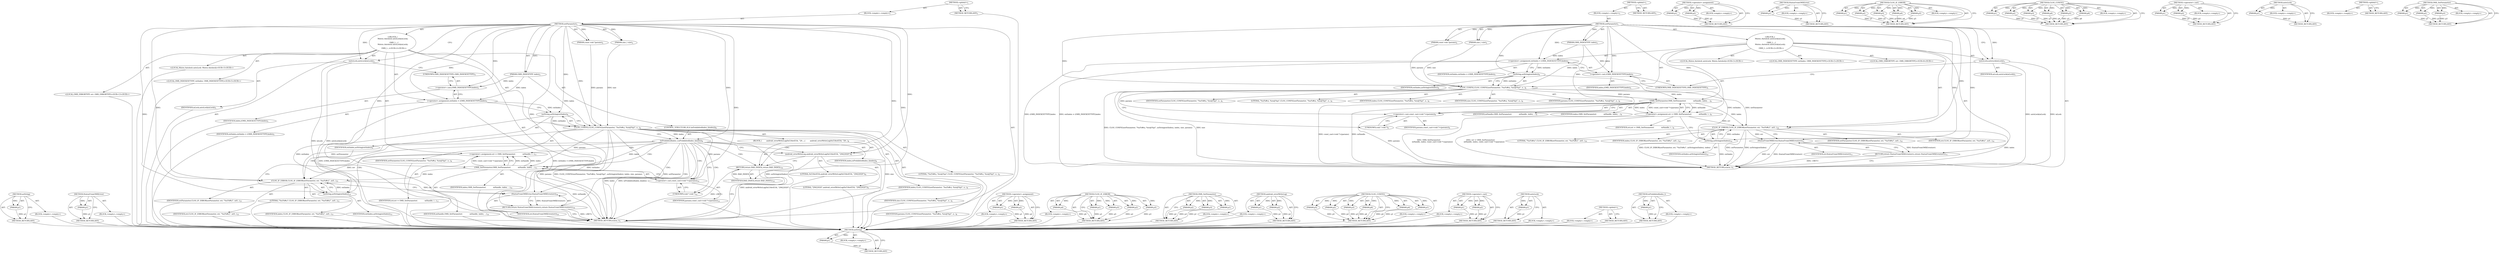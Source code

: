 digraph "isProhibitedIndex_l" {
vulnerable_105 [label=<(METHOD,asString)>];
vulnerable_106 [label=<(PARAM,p1)>];
vulnerable_107 [label=<(BLOCK,&lt;empty&gt;,&lt;empty&gt;)>];
vulnerable_108 [label=<(METHOD_RETURN,ANY)>];
vulnerable_6 [label=<(METHOD,&lt;global&gt;)<SUB>1</SUB>>];
vulnerable_7 [label=<(BLOCK,&lt;empty&gt;,&lt;empty&gt;)<SUB>1</SUB>>];
vulnerable_8 [label=<(METHOD,setParameter)<SUB>1</SUB>>];
vulnerable_9 [label=<(PARAM,OMX_INDEXTYPE index)<SUB>2</SUB>>];
vulnerable_10 [label=<(PARAM,const void *params)<SUB>2</SUB>>];
vulnerable_11 [label=<(PARAM,size_t size)<SUB>2</SUB>>];
vulnerable_12 [label="<(BLOCK,{
 Mutex::Autolock autoLock(mLock);

     OMX_I...,{
 Mutex::Autolock autoLock(mLock);

     OMX_I...)<SUB>2</SUB>>"];
vulnerable_13 [label="<(LOCAL,Mutex.Autolock autoLock: Mutex.Autolock)<SUB>3</SUB>>"];
vulnerable_14 [label=<(autoLock,autoLock(mLock))<SUB>3</SUB>>];
vulnerable_15 [label=<(IDENTIFIER,mLock,autoLock(mLock))<SUB>3</SUB>>];
vulnerable_16 [label="<(LOCAL,OMX_INDEXEXTTYPE extIndex: OMX_INDEXEXTTYPE)<SUB>5</SUB>>"];
vulnerable_17 [label=<(&lt;operator&gt;.assignment,extIndex = (OMX_INDEXEXTTYPE)index)<SUB>5</SUB>>];
vulnerable_18 [label=<(IDENTIFIER,extIndex,extIndex = (OMX_INDEXEXTTYPE)index)<SUB>5</SUB>>];
vulnerable_19 [label=<(&lt;operator&gt;.cast,(OMX_INDEXEXTTYPE)index)<SUB>5</SUB>>];
vulnerable_20 [label=<(UNKNOWN,OMX_INDEXEXTTYPE,OMX_INDEXEXTTYPE)<SUB>5</SUB>>];
vulnerable_21 [label=<(IDENTIFIER,index,(OMX_INDEXEXTTYPE)index)<SUB>5</SUB>>];
vulnerable_22 [label=<(CLOG_CONFIG,CLOG_CONFIG(setParameter, &quot;%s(%#x), %zu@%p)&quot;, a...)<SUB>6</SUB>>];
vulnerable_23 [label=<(IDENTIFIER,setParameter,CLOG_CONFIG(setParameter, &quot;%s(%#x), %zu@%p)&quot;, a...)<SUB>6</SUB>>];
vulnerable_24 [label=<(LITERAL,&quot;%s(%#x), %zu@%p)&quot;,CLOG_CONFIG(setParameter, &quot;%s(%#x), %zu@%p)&quot;, a...)<SUB>6</SUB>>];
vulnerable_25 [label=<(asString,asString(extIndex))<SUB>6</SUB>>];
vulnerable_26 [label=<(IDENTIFIER,extIndex,asString(extIndex))<SUB>6</SUB>>];
vulnerable_27 [label=<(IDENTIFIER,index,CLOG_CONFIG(setParameter, &quot;%s(%#x), %zu@%p)&quot;, a...)<SUB>6</SUB>>];
vulnerable_28 [label=<(IDENTIFIER,size,CLOG_CONFIG(setParameter, &quot;%s(%#x), %zu@%p)&quot;, a...)<SUB>6</SUB>>];
vulnerable_29 [label=<(IDENTIFIER,params,CLOG_CONFIG(setParameter, &quot;%s(%#x), %zu@%p)&quot;, a...)<SUB>6</SUB>>];
vulnerable_30 [label="<(LOCAL,OMX_ERRORTYPE err: OMX_ERRORTYPE)<SUB>8</SUB>>"];
vulnerable_31 [label=<(&lt;operator&gt;.assignment,err = OMX_SetParameter(
             mHandle, i...)<SUB>8</SUB>>];
vulnerable_32 [label=<(IDENTIFIER,err,err = OMX_SetParameter(
             mHandle, i...)<SUB>8</SUB>>];
vulnerable_33 [label=<(OMX_SetParameter,OMX_SetParameter(
             mHandle, index, ...)<SUB>8</SUB>>];
vulnerable_34 [label=<(IDENTIFIER,mHandle,OMX_SetParameter(
             mHandle, index, ...)<SUB>9</SUB>>];
vulnerable_35 [label=<(IDENTIFIER,index,OMX_SetParameter(
             mHandle, index, ...)<SUB>9</SUB>>];
vulnerable_36 [label=<(&lt;operator&gt;.cast,const_cast&lt;void *&gt;(params))<SUB>9</SUB>>];
vulnerable_37 [label=<(UNKNOWN,void *,void *)<SUB>9</SUB>>];
vulnerable_38 [label=<(IDENTIFIER,params,const_cast&lt;void *&gt;(params))<SUB>9</SUB>>];
vulnerable_39 [label=<(CLOG_IF_ERROR,CLOG_IF_ERROR(setParameter, err, &quot;%s(%#x)&quot;, asS...)<SUB>10</SUB>>];
vulnerable_40 [label=<(IDENTIFIER,setParameter,CLOG_IF_ERROR(setParameter, err, &quot;%s(%#x)&quot;, asS...)<SUB>10</SUB>>];
vulnerable_41 [label=<(IDENTIFIER,err,CLOG_IF_ERROR(setParameter, err, &quot;%s(%#x)&quot;, asS...)<SUB>10</SUB>>];
vulnerable_42 [label=<(LITERAL,&quot;%s(%#x)&quot;,CLOG_IF_ERROR(setParameter, err, &quot;%s(%#x)&quot;, asS...)<SUB>10</SUB>>];
vulnerable_43 [label=<(asString,asString(extIndex))<SUB>10</SUB>>];
vulnerable_44 [label=<(IDENTIFIER,extIndex,asString(extIndex))<SUB>10</SUB>>];
vulnerable_45 [label=<(IDENTIFIER,index,CLOG_IF_ERROR(setParameter, err, &quot;%s(%#x)&quot;, asS...)<SUB>10</SUB>>];
vulnerable_46 [label=<(RETURN,return StatusFromOMXError(err);,return StatusFromOMXError(err);)<SUB>11</SUB>>];
vulnerable_47 [label=<(StatusFromOMXError,StatusFromOMXError(err))<SUB>11</SUB>>];
vulnerable_48 [label=<(IDENTIFIER,err,StatusFromOMXError(err))<SUB>11</SUB>>];
vulnerable_49 [label=<(METHOD_RETURN,status_t)<SUB>1</SUB>>];
vulnerable_51 [label=<(METHOD_RETURN,ANY)<SUB>1</SUB>>];
vulnerable_86 [label=<(METHOD,&lt;operator&gt;.assignment)>];
vulnerable_87 [label=<(PARAM,p1)>];
vulnerable_88 [label=<(PARAM,p2)>];
vulnerable_89 [label=<(BLOCK,&lt;empty&gt;,&lt;empty&gt;)>];
vulnerable_90 [label=<(METHOD_RETURN,ANY)>];
vulnerable_123 [label=<(METHOD,StatusFromOMXError)>];
vulnerable_124 [label=<(PARAM,p1)>];
vulnerable_125 [label=<(BLOCK,&lt;empty&gt;,&lt;empty&gt;)>];
vulnerable_126 [label=<(METHOD_RETURN,ANY)>];
vulnerable_115 [label=<(METHOD,CLOG_IF_ERROR)>];
vulnerable_116 [label=<(PARAM,p1)>];
vulnerable_117 [label=<(PARAM,p2)>];
vulnerable_118 [label=<(PARAM,p3)>];
vulnerable_119 [label=<(PARAM,p4)>];
vulnerable_120 [label=<(PARAM,p5)>];
vulnerable_121 [label=<(BLOCK,&lt;empty&gt;,&lt;empty&gt;)>];
vulnerable_122 [label=<(METHOD_RETURN,ANY)>];
vulnerable_96 [label=<(METHOD,CLOG_CONFIG)>];
vulnerable_97 [label=<(PARAM,p1)>];
vulnerable_98 [label=<(PARAM,p2)>];
vulnerable_99 [label=<(PARAM,p3)>];
vulnerable_100 [label=<(PARAM,p4)>];
vulnerable_101 [label=<(PARAM,p5)>];
vulnerable_102 [label=<(PARAM,p6)>];
vulnerable_103 [label=<(BLOCK,&lt;empty&gt;,&lt;empty&gt;)>];
vulnerable_104 [label=<(METHOD_RETURN,ANY)>];
vulnerable_91 [label=<(METHOD,&lt;operator&gt;.cast)>];
vulnerable_92 [label=<(PARAM,p1)>];
vulnerable_93 [label=<(PARAM,p2)>];
vulnerable_94 [label=<(BLOCK,&lt;empty&gt;,&lt;empty&gt;)>];
vulnerable_95 [label=<(METHOD_RETURN,ANY)>];
vulnerable_82 [label=<(METHOD,autoLock)>];
vulnerable_83 [label=<(PARAM,p1)>];
vulnerable_84 [label=<(BLOCK,&lt;empty&gt;,&lt;empty&gt;)>];
vulnerable_85 [label=<(METHOD_RETURN,ANY)>];
vulnerable_76 [label=<(METHOD,&lt;global&gt;)<SUB>1</SUB>>];
vulnerable_77 [label=<(BLOCK,&lt;empty&gt;,&lt;empty&gt;)>];
vulnerable_78 [label=<(METHOD_RETURN,ANY)>];
vulnerable_109 [label=<(METHOD,OMX_SetParameter)>];
vulnerable_110 [label=<(PARAM,p1)>];
vulnerable_111 [label=<(PARAM,p2)>];
vulnerable_112 [label=<(PARAM,p3)>];
vulnerable_113 [label=<(BLOCK,&lt;empty&gt;,&lt;empty&gt;)>];
vulnerable_114 [label=<(METHOD_RETURN,ANY)>];
fixed_118 [label=<(METHOD,asString)>];
fixed_119 [label=<(PARAM,p1)>];
fixed_120 [label=<(BLOCK,&lt;empty&gt;,&lt;empty&gt;)>];
fixed_121 [label=<(METHOD_RETURN,ANY)>];
fixed_145 [label=<(METHOD,StatusFromOMXError)>];
fixed_146 [label=<(PARAM,p1)>];
fixed_147 [label=<(BLOCK,&lt;empty&gt;,&lt;empty&gt;)>];
fixed_148 [label=<(METHOD_RETURN,ANY)>];
fixed_6 [label=<(METHOD,&lt;global&gt;)<SUB>1</SUB>>];
fixed_7 [label=<(BLOCK,&lt;empty&gt;,&lt;empty&gt;)<SUB>1</SUB>>];
fixed_8 [label=<(METHOD,setParameter)<SUB>1</SUB>>];
fixed_9 [label=<(PARAM,OMX_INDEXTYPE index)<SUB>2</SUB>>];
fixed_10 [label=<(PARAM,const void *params)<SUB>2</SUB>>];
fixed_11 [label=<(PARAM,size_t size)<SUB>2</SUB>>];
fixed_12 [label="<(BLOCK,{
 Mutex::Autolock autoLock(mLock);

     OMX_I...,{
 Mutex::Autolock autoLock(mLock);

     OMX_I...)<SUB>2</SUB>>"];
fixed_13 [label="<(LOCAL,Mutex.Autolock autoLock: Mutex.Autolock)<SUB>3</SUB>>"];
fixed_14 [label=<(autoLock,autoLock(mLock))<SUB>3</SUB>>];
fixed_15 [label=<(IDENTIFIER,mLock,autoLock(mLock))<SUB>3</SUB>>];
fixed_16 [label="<(LOCAL,OMX_INDEXEXTTYPE extIndex: OMX_INDEXEXTTYPE)<SUB>5</SUB>>"];
fixed_17 [label=<(&lt;operator&gt;.assignment,extIndex = (OMX_INDEXEXTTYPE)index)<SUB>5</SUB>>];
fixed_18 [label=<(IDENTIFIER,extIndex,extIndex = (OMX_INDEXEXTTYPE)index)<SUB>5</SUB>>];
fixed_19 [label=<(&lt;operator&gt;.cast,(OMX_INDEXEXTTYPE)index)<SUB>5</SUB>>];
fixed_20 [label=<(UNKNOWN,OMX_INDEXEXTTYPE,OMX_INDEXEXTTYPE)<SUB>5</SUB>>];
fixed_21 [label=<(IDENTIFIER,index,(OMX_INDEXEXTTYPE)index)<SUB>5</SUB>>];
fixed_22 [label=<(CLOG_CONFIG,CLOG_CONFIG(setParameter, &quot;%s(%#x), %zu@%p)&quot;, a...)<SUB>6</SUB>>];
fixed_23 [label=<(IDENTIFIER,setParameter,CLOG_CONFIG(setParameter, &quot;%s(%#x), %zu@%p)&quot;, a...)<SUB>6</SUB>>];
fixed_24 [label=<(LITERAL,&quot;%s(%#x), %zu@%p)&quot;,CLOG_CONFIG(setParameter, &quot;%s(%#x), %zu@%p)&quot;, a...)<SUB>6</SUB>>];
fixed_25 [label=<(asString,asString(extIndex))<SUB>6</SUB>>];
fixed_26 [label=<(IDENTIFIER,extIndex,asString(extIndex))<SUB>6</SUB>>];
fixed_27 [label=<(IDENTIFIER,index,CLOG_CONFIG(setParameter, &quot;%s(%#x), %zu@%p)&quot;, a...)<SUB>6</SUB>>];
fixed_28 [label=<(IDENTIFIER,size,CLOG_CONFIG(setParameter, &quot;%s(%#x), %zu@%p)&quot;, a...)<SUB>6</SUB>>];
fixed_29 [label=<(IDENTIFIER,params,CLOG_CONFIG(setParameter, &quot;%s(%#x), %zu@%p)&quot;, a...)<SUB>6</SUB>>];
fixed_30 [label=<(CONTROL_STRUCTURE,IF,if (isProhibitedIndex_l(index)))<SUB>8</SUB>>];
fixed_31 [label=<(isProhibitedIndex_l,isProhibitedIndex_l(index))<SUB>8</SUB>>];
fixed_32 [label=<(IDENTIFIER,index,isProhibitedIndex_l(index))<SUB>8</SUB>>];
fixed_33 [label=<(BLOCK,{
        android_errorWriteLog(0x534e4554, &quot;29...,{
        android_errorWriteLog(0x534e4554, &quot;29...)<SUB>8</SUB>>];
fixed_34 [label=<(android_errorWriteLog,android_errorWriteLog(0x534e4554, &quot;29422020&quot;))<SUB>9</SUB>>];
fixed_35 [label=<(LITERAL,0x534e4554,android_errorWriteLog(0x534e4554, &quot;29422020&quot;))<SUB>9</SUB>>];
fixed_36 [label=<(LITERAL,&quot;29422020&quot;,android_errorWriteLog(0x534e4554, &quot;29422020&quot;))<SUB>9</SUB>>];
fixed_37 [label=<(RETURN,return BAD_INDEX;,return BAD_INDEX;)<SUB>10</SUB>>];
fixed_38 [label=<(IDENTIFIER,BAD_INDEX,return BAD_INDEX;)<SUB>10</SUB>>];
fixed_39 [label="<(LOCAL,OMX_ERRORTYPE err: OMX_ERRORTYPE)<SUB>13</SUB>>"];
fixed_40 [label=<(&lt;operator&gt;.assignment,err = OMX_SetParameter(
             mHandle, i...)<SUB>13</SUB>>];
fixed_41 [label=<(IDENTIFIER,err,err = OMX_SetParameter(
             mHandle, i...)<SUB>13</SUB>>];
fixed_42 [label=<(OMX_SetParameter,OMX_SetParameter(
             mHandle, index, ...)<SUB>13</SUB>>];
fixed_43 [label=<(IDENTIFIER,mHandle,OMX_SetParameter(
             mHandle, index, ...)<SUB>14</SUB>>];
fixed_44 [label=<(IDENTIFIER,index,OMX_SetParameter(
             mHandle, index, ...)<SUB>14</SUB>>];
fixed_45 [label=<(&lt;operator&gt;.cast,const_cast&lt;void *&gt;(params))<SUB>14</SUB>>];
fixed_46 [label=<(UNKNOWN,void *,void *)<SUB>14</SUB>>];
fixed_47 [label=<(IDENTIFIER,params,const_cast&lt;void *&gt;(params))<SUB>14</SUB>>];
fixed_48 [label=<(CLOG_IF_ERROR,CLOG_IF_ERROR(setParameter, err, &quot;%s(%#x)&quot;, asS...)<SUB>15</SUB>>];
fixed_49 [label=<(IDENTIFIER,setParameter,CLOG_IF_ERROR(setParameter, err, &quot;%s(%#x)&quot;, asS...)<SUB>15</SUB>>];
fixed_50 [label=<(IDENTIFIER,err,CLOG_IF_ERROR(setParameter, err, &quot;%s(%#x)&quot;, asS...)<SUB>15</SUB>>];
fixed_51 [label=<(LITERAL,&quot;%s(%#x)&quot;,CLOG_IF_ERROR(setParameter, err, &quot;%s(%#x)&quot;, asS...)<SUB>15</SUB>>];
fixed_52 [label=<(asString,asString(extIndex))<SUB>15</SUB>>];
fixed_53 [label=<(IDENTIFIER,extIndex,asString(extIndex))<SUB>15</SUB>>];
fixed_54 [label=<(IDENTIFIER,index,CLOG_IF_ERROR(setParameter, err, &quot;%s(%#x)&quot;, asS...)<SUB>15</SUB>>];
fixed_55 [label=<(RETURN,return StatusFromOMXError(err);,return StatusFromOMXError(err);)<SUB>16</SUB>>];
fixed_56 [label=<(StatusFromOMXError,StatusFromOMXError(err))<SUB>16</SUB>>];
fixed_57 [label=<(IDENTIFIER,err,StatusFromOMXError(err))<SUB>16</SUB>>];
fixed_58 [label=<(METHOD_RETURN,status_t)<SUB>1</SUB>>];
fixed_60 [label=<(METHOD_RETURN,ANY)<SUB>1</SUB>>];
fixed_99 [label=<(METHOD,&lt;operator&gt;.assignment)>];
fixed_100 [label=<(PARAM,p1)>];
fixed_101 [label=<(PARAM,p2)>];
fixed_102 [label=<(BLOCK,&lt;empty&gt;,&lt;empty&gt;)>];
fixed_103 [label=<(METHOD_RETURN,ANY)>];
fixed_137 [label=<(METHOD,CLOG_IF_ERROR)>];
fixed_138 [label=<(PARAM,p1)>];
fixed_139 [label=<(PARAM,p2)>];
fixed_140 [label=<(PARAM,p3)>];
fixed_141 [label=<(PARAM,p4)>];
fixed_142 [label=<(PARAM,p5)>];
fixed_143 [label=<(BLOCK,&lt;empty&gt;,&lt;empty&gt;)>];
fixed_144 [label=<(METHOD_RETURN,ANY)>];
fixed_131 [label=<(METHOD,OMX_SetParameter)>];
fixed_132 [label=<(PARAM,p1)>];
fixed_133 [label=<(PARAM,p2)>];
fixed_134 [label=<(PARAM,p3)>];
fixed_135 [label=<(BLOCK,&lt;empty&gt;,&lt;empty&gt;)>];
fixed_136 [label=<(METHOD_RETURN,ANY)>];
fixed_126 [label=<(METHOD,android_errorWriteLog)>];
fixed_127 [label=<(PARAM,p1)>];
fixed_128 [label=<(PARAM,p2)>];
fixed_129 [label=<(BLOCK,&lt;empty&gt;,&lt;empty&gt;)>];
fixed_130 [label=<(METHOD_RETURN,ANY)>];
fixed_109 [label=<(METHOD,CLOG_CONFIG)>];
fixed_110 [label=<(PARAM,p1)>];
fixed_111 [label=<(PARAM,p2)>];
fixed_112 [label=<(PARAM,p3)>];
fixed_113 [label=<(PARAM,p4)>];
fixed_114 [label=<(PARAM,p5)>];
fixed_115 [label=<(PARAM,p6)>];
fixed_116 [label=<(BLOCK,&lt;empty&gt;,&lt;empty&gt;)>];
fixed_117 [label=<(METHOD_RETURN,ANY)>];
fixed_104 [label=<(METHOD,&lt;operator&gt;.cast)>];
fixed_105 [label=<(PARAM,p1)>];
fixed_106 [label=<(PARAM,p2)>];
fixed_107 [label=<(BLOCK,&lt;empty&gt;,&lt;empty&gt;)>];
fixed_108 [label=<(METHOD_RETURN,ANY)>];
fixed_95 [label=<(METHOD,autoLock)>];
fixed_96 [label=<(PARAM,p1)>];
fixed_97 [label=<(BLOCK,&lt;empty&gt;,&lt;empty&gt;)>];
fixed_98 [label=<(METHOD_RETURN,ANY)>];
fixed_89 [label=<(METHOD,&lt;global&gt;)<SUB>1</SUB>>];
fixed_90 [label=<(BLOCK,&lt;empty&gt;,&lt;empty&gt;)>];
fixed_91 [label=<(METHOD_RETURN,ANY)>];
fixed_122 [label=<(METHOD,isProhibitedIndex_l)>];
fixed_123 [label=<(PARAM,p1)>];
fixed_124 [label=<(BLOCK,&lt;empty&gt;,&lt;empty&gt;)>];
fixed_125 [label=<(METHOD_RETURN,ANY)>];
vulnerable_105 -> vulnerable_106  [key=0, label="AST: "];
vulnerable_105 -> vulnerable_106  [key=1, label="DDG: "];
vulnerable_105 -> vulnerable_107  [key=0, label="AST: "];
vulnerable_105 -> vulnerable_108  [key=0, label="AST: "];
vulnerable_105 -> vulnerable_108  [key=1, label="CFG: "];
vulnerable_106 -> vulnerable_108  [key=0, label="DDG: p1"];
vulnerable_6 -> vulnerable_7  [key=0, label="AST: "];
vulnerable_6 -> vulnerable_51  [key=0, label="AST: "];
vulnerable_6 -> vulnerable_51  [key=1, label="CFG: "];
vulnerable_7 -> vulnerable_8  [key=0, label="AST: "];
vulnerable_8 -> vulnerable_9  [key=0, label="AST: "];
vulnerable_8 -> vulnerable_9  [key=1, label="DDG: "];
vulnerable_8 -> vulnerable_10  [key=0, label="AST: "];
vulnerable_8 -> vulnerable_10  [key=1, label="DDG: "];
vulnerable_8 -> vulnerable_11  [key=0, label="AST: "];
vulnerable_8 -> vulnerable_11  [key=1, label="DDG: "];
vulnerable_8 -> vulnerable_12  [key=0, label="AST: "];
vulnerable_8 -> vulnerable_49  [key=0, label="AST: "];
vulnerable_8 -> vulnerable_14  [key=0, label="CFG: "];
vulnerable_8 -> vulnerable_14  [key=1, label="DDG: "];
vulnerable_8 -> vulnerable_17  [key=0, label="DDG: "];
vulnerable_8 -> vulnerable_22  [key=0, label="DDG: "];
vulnerable_8 -> vulnerable_39  [key=0, label="DDG: "];
vulnerable_8 -> vulnerable_19  [key=0, label="DDG: "];
vulnerable_8 -> vulnerable_25  [key=0, label="DDG: "];
vulnerable_8 -> vulnerable_33  [key=0, label="DDG: "];
vulnerable_8 -> vulnerable_43  [key=0, label="DDG: "];
vulnerable_8 -> vulnerable_47  [key=0, label="DDG: "];
vulnerable_8 -> vulnerable_36  [key=0, label="DDG: "];
vulnerable_9 -> vulnerable_17  [key=0, label="DDG: index"];
vulnerable_9 -> vulnerable_22  [key=0, label="DDG: index"];
vulnerable_9 -> vulnerable_19  [key=0, label="DDG: index"];
vulnerable_10 -> vulnerable_22  [key=0, label="DDG: params"];
vulnerable_11 -> vulnerable_22  [key=0, label="DDG: size"];
vulnerable_12 -> vulnerable_13  [key=0, label="AST: "];
vulnerable_12 -> vulnerable_14  [key=0, label="AST: "];
vulnerable_12 -> vulnerable_16  [key=0, label="AST: "];
vulnerable_12 -> vulnerable_17  [key=0, label="AST: "];
vulnerable_12 -> vulnerable_22  [key=0, label="AST: "];
vulnerable_12 -> vulnerable_30  [key=0, label="AST: "];
vulnerable_12 -> vulnerable_31  [key=0, label="AST: "];
vulnerable_12 -> vulnerable_39  [key=0, label="AST: "];
vulnerable_12 -> vulnerable_46  [key=0, label="AST: "];
vulnerable_14 -> vulnerable_15  [key=0, label="AST: "];
vulnerable_14 -> vulnerable_20  [key=0, label="CFG: "];
vulnerable_14 -> vulnerable_49  [key=0, label="DDG: autoLock(mLock)"];
vulnerable_14 -> vulnerable_49  [key=1, label="DDG: mLock"];
vulnerable_17 -> vulnerable_18  [key=0, label="AST: "];
vulnerable_17 -> vulnerable_19  [key=0, label="AST: "];
vulnerable_17 -> vulnerable_25  [key=0, label="CFG: "];
vulnerable_17 -> vulnerable_25  [key=1, label="DDG: extIndex"];
vulnerable_17 -> vulnerable_49  [key=0, label="DDG: (OMX_INDEXEXTTYPE)index"];
vulnerable_17 -> vulnerable_49  [key=1, label="DDG: extIndex = (OMX_INDEXEXTTYPE)index"];
vulnerable_19 -> vulnerable_20  [key=0, label="AST: "];
vulnerable_19 -> vulnerable_21  [key=0, label="AST: "];
vulnerable_19 -> vulnerable_17  [key=0, label="CFG: "];
vulnerable_20 -> vulnerable_19  [key=0, label="CFG: "];
vulnerable_22 -> vulnerable_23  [key=0, label="AST: "];
vulnerable_22 -> vulnerable_24  [key=0, label="AST: "];
vulnerable_22 -> vulnerable_25  [key=0, label="AST: "];
vulnerable_22 -> vulnerable_27  [key=0, label="AST: "];
vulnerable_22 -> vulnerable_28  [key=0, label="AST: "];
vulnerable_22 -> vulnerable_29  [key=0, label="AST: "];
vulnerable_22 -> vulnerable_37  [key=0, label="CFG: "];
vulnerable_22 -> vulnerable_49  [key=0, label="DDG: size"];
vulnerable_22 -> vulnerable_49  [key=1, label="DDG: CLOG_CONFIG(setParameter, &quot;%s(%#x), %zu@%p)&quot;, asString(extIndex), index, size, params)"];
vulnerable_22 -> vulnerable_39  [key=0, label="DDG: setParameter"];
vulnerable_22 -> vulnerable_33  [key=0, label="DDG: index"];
vulnerable_22 -> vulnerable_33  [key=1, label="DDG: params"];
vulnerable_22 -> vulnerable_36  [key=0, label="DDG: params"];
vulnerable_25 -> vulnerable_26  [key=0, label="AST: "];
vulnerable_25 -> vulnerable_22  [key=0, label="CFG: "];
vulnerable_25 -> vulnerable_22  [key=1, label="DDG: extIndex"];
vulnerable_25 -> vulnerable_43  [key=0, label="DDG: extIndex"];
vulnerable_31 -> vulnerable_32  [key=0, label="AST: "];
vulnerable_31 -> vulnerable_33  [key=0, label="AST: "];
vulnerable_31 -> vulnerable_43  [key=0, label="CFG: "];
vulnerable_31 -> vulnerable_49  [key=0, label="DDG: OMX_SetParameter(
             mHandle, index, const_cast&lt;void *&gt;(params))"];
vulnerable_31 -> vulnerable_49  [key=1, label="DDG: err = OMX_SetParameter(
             mHandle, index, const_cast&lt;void *&gt;(params))"];
vulnerable_31 -> vulnerable_39  [key=0, label="DDG: err"];
vulnerable_33 -> vulnerable_34  [key=0, label="AST: "];
vulnerable_33 -> vulnerable_35  [key=0, label="AST: "];
vulnerable_33 -> vulnerable_36  [key=0, label="AST: "];
vulnerable_33 -> vulnerable_31  [key=0, label="CFG: "];
vulnerable_33 -> vulnerable_31  [key=1, label="DDG: mHandle"];
vulnerable_33 -> vulnerable_31  [key=2, label="DDG: index"];
vulnerable_33 -> vulnerable_31  [key=3, label="DDG: const_cast&lt;void *&gt;(params)"];
vulnerable_33 -> vulnerable_49  [key=0, label="DDG: const_cast&lt;void *&gt;(params)"];
vulnerable_33 -> vulnerable_49  [key=1, label="DDG: mHandle"];
vulnerable_33 -> vulnerable_39  [key=0, label="DDG: index"];
vulnerable_36 -> vulnerable_37  [key=0, label="AST: "];
vulnerable_36 -> vulnerable_38  [key=0, label="AST: "];
vulnerable_36 -> vulnerable_33  [key=0, label="CFG: "];
vulnerable_36 -> vulnerable_49  [key=0, label="DDG: params"];
vulnerable_37 -> vulnerable_36  [key=0, label="CFG: "];
vulnerable_39 -> vulnerable_40  [key=0, label="AST: "];
vulnerable_39 -> vulnerable_41  [key=0, label="AST: "];
vulnerable_39 -> vulnerable_42  [key=0, label="AST: "];
vulnerable_39 -> vulnerable_43  [key=0, label="AST: "];
vulnerable_39 -> vulnerable_45  [key=0, label="AST: "];
vulnerable_39 -> vulnerable_47  [key=0, label="CFG: "];
vulnerable_39 -> vulnerable_47  [key=1, label="DDG: err"];
vulnerable_39 -> vulnerable_49  [key=0, label="DDG: setParameter"];
vulnerable_39 -> vulnerable_49  [key=1, label="DDG: asString(extIndex)"];
vulnerable_39 -> vulnerable_49  [key=2, label="DDG: index"];
vulnerable_39 -> vulnerable_49  [key=3, label="DDG: CLOG_IF_ERROR(setParameter, err, &quot;%s(%#x)&quot;, asString(extIndex), index)"];
vulnerable_43 -> vulnerable_44  [key=0, label="AST: "];
vulnerable_43 -> vulnerable_39  [key=0, label="CFG: "];
vulnerable_43 -> vulnerable_39  [key=1, label="DDG: extIndex"];
vulnerable_43 -> vulnerable_49  [key=0, label="DDG: extIndex"];
vulnerable_46 -> vulnerable_47  [key=0, label="AST: "];
vulnerable_46 -> vulnerable_49  [key=0, label="CFG: "];
vulnerable_46 -> vulnerable_49  [key=1, label="DDG: &lt;RET&gt;"];
vulnerable_47 -> vulnerable_48  [key=0, label="AST: "];
vulnerable_47 -> vulnerable_46  [key=0, label="CFG: "];
vulnerable_47 -> vulnerable_46  [key=1, label="DDG: StatusFromOMXError(err)"];
vulnerable_47 -> vulnerable_49  [key=0, label="DDG: err"];
vulnerable_47 -> vulnerable_49  [key=1, label="DDG: StatusFromOMXError(err)"];
vulnerable_86 -> vulnerable_87  [key=0, label="AST: "];
vulnerable_86 -> vulnerable_87  [key=1, label="DDG: "];
vulnerable_86 -> vulnerable_89  [key=0, label="AST: "];
vulnerable_86 -> vulnerable_88  [key=0, label="AST: "];
vulnerable_86 -> vulnerable_88  [key=1, label="DDG: "];
vulnerable_86 -> vulnerable_90  [key=0, label="AST: "];
vulnerable_86 -> vulnerable_90  [key=1, label="CFG: "];
vulnerable_87 -> vulnerable_90  [key=0, label="DDG: p1"];
vulnerable_88 -> vulnerable_90  [key=0, label="DDG: p2"];
vulnerable_123 -> vulnerable_124  [key=0, label="AST: "];
vulnerable_123 -> vulnerable_124  [key=1, label="DDG: "];
vulnerable_123 -> vulnerable_125  [key=0, label="AST: "];
vulnerable_123 -> vulnerable_126  [key=0, label="AST: "];
vulnerable_123 -> vulnerable_126  [key=1, label="CFG: "];
vulnerable_124 -> vulnerable_126  [key=0, label="DDG: p1"];
vulnerable_115 -> vulnerable_116  [key=0, label="AST: "];
vulnerable_115 -> vulnerable_116  [key=1, label="DDG: "];
vulnerable_115 -> vulnerable_121  [key=0, label="AST: "];
vulnerable_115 -> vulnerable_117  [key=0, label="AST: "];
vulnerable_115 -> vulnerable_117  [key=1, label="DDG: "];
vulnerable_115 -> vulnerable_122  [key=0, label="AST: "];
vulnerable_115 -> vulnerable_122  [key=1, label="CFG: "];
vulnerable_115 -> vulnerable_118  [key=0, label="AST: "];
vulnerable_115 -> vulnerable_118  [key=1, label="DDG: "];
vulnerable_115 -> vulnerable_119  [key=0, label="AST: "];
vulnerable_115 -> vulnerable_119  [key=1, label="DDG: "];
vulnerable_115 -> vulnerable_120  [key=0, label="AST: "];
vulnerable_115 -> vulnerable_120  [key=1, label="DDG: "];
vulnerable_116 -> vulnerable_122  [key=0, label="DDG: p1"];
vulnerable_117 -> vulnerable_122  [key=0, label="DDG: p2"];
vulnerable_118 -> vulnerable_122  [key=0, label="DDG: p3"];
vulnerable_119 -> vulnerable_122  [key=0, label="DDG: p4"];
vulnerable_120 -> vulnerable_122  [key=0, label="DDG: p5"];
vulnerable_96 -> vulnerable_97  [key=0, label="AST: "];
vulnerable_96 -> vulnerable_97  [key=1, label="DDG: "];
vulnerable_96 -> vulnerable_103  [key=0, label="AST: "];
vulnerable_96 -> vulnerable_98  [key=0, label="AST: "];
vulnerable_96 -> vulnerable_98  [key=1, label="DDG: "];
vulnerable_96 -> vulnerable_104  [key=0, label="AST: "];
vulnerable_96 -> vulnerable_104  [key=1, label="CFG: "];
vulnerable_96 -> vulnerable_99  [key=0, label="AST: "];
vulnerable_96 -> vulnerable_99  [key=1, label="DDG: "];
vulnerable_96 -> vulnerable_100  [key=0, label="AST: "];
vulnerable_96 -> vulnerable_100  [key=1, label="DDG: "];
vulnerable_96 -> vulnerable_101  [key=0, label="AST: "];
vulnerable_96 -> vulnerable_101  [key=1, label="DDG: "];
vulnerable_96 -> vulnerable_102  [key=0, label="AST: "];
vulnerable_96 -> vulnerable_102  [key=1, label="DDG: "];
vulnerable_97 -> vulnerable_104  [key=0, label="DDG: p1"];
vulnerable_98 -> vulnerable_104  [key=0, label="DDG: p2"];
vulnerable_99 -> vulnerable_104  [key=0, label="DDG: p3"];
vulnerable_100 -> vulnerable_104  [key=0, label="DDG: p4"];
vulnerable_101 -> vulnerable_104  [key=0, label="DDG: p5"];
vulnerable_102 -> vulnerable_104  [key=0, label="DDG: p6"];
vulnerable_91 -> vulnerable_92  [key=0, label="AST: "];
vulnerable_91 -> vulnerable_92  [key=1, label="DDG: "];
vulnerable_91 -> vulnerable_94  [key=0, label="AST: "];
vulnerable_91 -> vulnerable_93  [key=0, label="AST: "];
vulnerable_91 -> vulnerable_93  [key=1, label="DDG: "];
vulnerable_91 -> vulnerable_95  [key=0, label="AST: "];
vulnerable_91 -> vulnerable_95  [key=1, label="CFG: "];
vulnerable_92 -> vulnerable_95  [key=0, label="DDG: p1"];
vulnerable_93 -> vulnerable_95  [key=0, label="DDG: p2"];
vulnerable_82 -> vulnerable_83  [key=0, label="AST: "];
vulnerable_82 -> vulnerable_83  [key=1, label="DDG: "];
vulnerable_82 -> vulnerable_84  [key=0, label="AST: "];
vulnerable_82 -> vulnerable_85  [key=0, label="AST: "];
vulnerable_82 -> vulnerable_85  [key=1, label="CFG: "];
vulnerable_83 -> vulnerable_85  [key=0, label="DDG: p1"];
vulnerable_76 -> vulnerable_77  [key=0, label="AST: "];
vulnerable_76 -> vulnerable_78  [key=0, label="AST: "];
vulnerable_76 -> vulnerable_78  [key=1, label="CFG: "];
vulnerable_109 -> vulnerable_110  [key=0, label="AST: "];
vulnerable_109 -> vulnerable_110  [key=1, label="DDG: "];
vulnerable_109 -> vulnerable_113  [key=0, label="AST: "];
vulnerable_109 -> vulnerable_111  [key=0, label="AST: "];
vulnerable_109 -> vulnerable_111  [key=1, label="DDG: "];
vulnerable_109 -> vulnerable_114  [key=0, label="AST: "];
vulnerable_109 -> vulnerable_114  [key=1, label="CFG: "];
vulnerable_109 -> vulnerable_112  [key=0, label="AST: "];
vulnerable_109 -> vulnerable_112  [key=1, label="DDG: "];
vulnerable_110 -> vulnerable_114  [key=0, label="DDG: p1"];
vulnerable_111 -> vulnerable_114  [key=0, label="DDG: p2"];
vulnerable_112 -> vulnerable_114  [key=0, label="DDG: p3"];
fixed_118 -> fixed_119  [key=0, label="AST: "];
fixed_118 -> fixed_119  [key=1, label="DDG: "];
fixed_118 -> fixed_120  [key=0, label="AST: "];
fixed_118 -> fixed_121  [key=0, label="AST: "];
fixed_118 -> fixed_121  [key=1, label="CFG: "];
fixed_119 -> fixed_121  [key=0, label="DDG: p1"];
fixed_120 -> vulnerable_105  [key=0];
fixed_121 -> vulnerable_105  [key=0];
fixed_145 -> fixed_146  [key=0, label="AST: "];
fixed_145 -> fixed_146  [key=1, label="DDG: "];
fixed_145 -> fixed_147  [key=0, label="AST: "];
fixed_145 -> fixed_148  [key=0, label="AST: "];
fixed_145 -> fixed_148  [key=1, label="CFG: "];
fixed_146 -> fixed_148  [key=0, label="DDG: p1"];
fixed_147 -> vulnerable_105  [key=0];
fixed_148 -> vulnerable_105  [key=0];
fixed_6 -> fixed_7  [key=0, label="AST: "];
fixed_6 -> fixed_60  [key=0, label="AST: "];
fixed_6 -> fixed_60  [key=1, label="CFG: "];
fixed_7 -> fixed_8  [key=0, label="AST: "];
fixed_8 -> fixed_9  [key=0, label="AST: "];
fixed_8 -> fixed_9  [key=1, label="DDG: "];
fixed_8 -> fixed_10  [key=0, label="AST: "];
fixed_8 -> fixed_10  [key=1, label="DDG: "];
fixed_8 -> fixed_11  [key=0, label="AST: "];
fixed_8 -> fixed_11  [key=1, label="DDG: "];
fixed_8 -> fixed_12  [key=0, label="AST: "];
fixed_8 -> fixed_58  [key=0, label="AST: "];
fixed_8 -> fixed_14  [key=0, label="CFG: "];
fixed_8 -> fixed_14  [key=1, label="DDG: "];
fixed_8 -> fixed_17  [key=0, label="DDG: "];
fixed_8 -> fixed_22  [key=0, label="DDG: "];
fixed_8 -> fixed_48  [key=0, label="DDG: "];
fixed_8 -> fixed_19  [key=0, label="DDG: "];
fixed_8 -> fixed_25  [key=0, label="DDG: "];
fixed_8 -> fixed_31  [key=0, label="DDG: "];
fixed_8 -> fixed_37  [key=0, label="DDG: "];
fixed_8 -> fixed_42  [key=0, label="DDG: "];
fixed_8 -> fixed_52  [key=0, label="DDG: "];
fixed_8 -> fixed_56  [key=0, label="DDG: "];
fixed_8 -> fixed_34  [key=0, label="DDG: "];
fixed_8 -> fixed_38  [key=0, label="DDG: "];
fixed_8 -> fixed_45  [key=0, label="DDG: "];
fixed_9 -> fixed_17  [key=0, label="DDG: index"];
fixed_9 -> fixed_22  [key=0, label="DDG: index"];
fixed_9 -> fixed_19  [key=0, label="DDG: index"];
fixed_10 -> fixed_22  [key=0, label="DDG: params"];
fixed_11 -> fixed_22  [key=0, label="DDG: size"];
fixed_12 -> fixed_13  [key=0, label="AST: "];
fixed_12 -> fixed_14  [key=0, label="AST: "];
fixed_12 -> fixed_16  [key=0, label="AST: "];
fixed_12 -> fixed_17  [key=0, label="AST: "];
fixed_12 -> fixed_22  [key=0, label="AST: "];
fixed_12 -> fixed_30  [key=0, label="AST: "];
fixed_12 -> fixed_39  [key=0, label="AST: "];
fixed_12 -> fixed_40  [key=0, label="AST: "];
fixed_12 -> fixed_48  [key=0, label="AST: "];
fixed_12 -> fixed_55  [key=0, label="AST: "];
fixed_13 -> vulnerable_105  [key=0];
fixed_14 -> fixed_15  [key=0, label="AST: "];
fixed_14 -> fixed_20  [key=0, label="CFG: "];
fixed_14 -> fixed_58  [key=0, label="DDG: autoLock(mLock)"];
fixed_14 -> fixed_58  [key=1, label="DDG: mLock"];
fixed_15 -> vulnerable_105  [key=0];
fixed_16 -> vulnerable_105  [key=0];
fixed_17 -> fixed_18  [key=0, label="AST: "];
fixed_17 -> fixed_19  [key=0, label="AST: "];
fixed_17 -> fixed_25  [key=0, label="CFG: "];
fixed_17 -> fixed_25  [key=1, label="DDG: extIndex"];
fixed_17 -> fixed_58  [key=0, label="DDG: (OMX_INDEXEXTTYPE)index"];
fixed_17 -> fixed_58  [key=1, label="DDG: extIndex = (OMX_INDEXEXTTYPE)index"];
fixed_18 -> vulnerable_105  [key=0];
fixed_19 -> fixed_20  [key=0, label="AST: "];
fixed_19 -> fixed_21  [key=0, label="AST: "];
fixed_19 -> fixed_17  [key=0, label="CFG: "];
fixed_20 -> fixed_19  [key=0, label="CFG: "];
fixed_21 -> vulnerable_105  [key=0];
fixed_22 -> fixed_23  [key=0, label="AST: "];
fixed_22 -> fixed_24  [key=0, label="AST: "];
fixed_22 -> fixed_25  [key=0, label="AST: "];
fixed_22 -> fixed_27  [key=0, label="AST: "];
fixed_22 -> fixed_28  [key=0, label="AST: "];
fixed_22 -> fixed_29  [key=0, label="AST: "];
fixed_22 -> fixed_31  [key=0, label="CFG: "];
fixed_22 -> fixed_31  [key=1, label="DDG: index"];
fixed_22 -> fixed_58  [key=0, label="DDG: setParameter"];
fixed_22 -> fixed_58  [key=1, label="DDG: asString(extIndex)"];
fixed_22 -> fixed_58  [key=2, label="DDG: size"];
fixed_22 -> fixed_58  [key=3, label="DDG: params"];
fixed_22 -> fixed_58  [key=4, label="DDG: CLOG_CONFIG(setParameter, &quot;%s(%#x), %zu@%p)&quot;, asString(extIndex), index, size, params)"];
fixed_22 -> fixed_48  [key=0, label="DDG: setParameter"];
fixed_22 -> fixed_42  [key=0, label="DDG: params"];
fixed_22 -> fixed_45  [key=0, label="DDG: params"];
fixed_23 -> vulnerable_105  [key=0];
fixed_24 -> vulnerable_105  [key=0];
fixed_25 -> fixed_26  [key=0, label="AST: "];
fixed_25 -> fixed_22  [key=0, label="CFG: "];
fixed_25 -> fixed_22  [key=1, label="DDG: extIndex"];
fixed_25 -> fixed_58  [key=0, label="DDG: extIndex"];
fixed_25 -> fixed_52  [key=0, label="DDG: extIndex"];
fixed_26 -> vulnerable_105  [key=0];
fixed_27 -> vulnerable_105  [key=0];
fixed_28 -> vulnerable_105  [key=0];
fixed_29 -> vulnerable_105  [key=0];
fixed_30 -> fixed_31  [key=0, label="AST: "];
fixed_30 -> fixed_33  [key=0, label="AST: "];
fixed_31 -> fixed_32  [key=0, label="AST: "];
fixed_31 -> fixed_34  [key=0, label="CFG: "];
fixed_31 -> fixed_34  [key=1, label="CDG: "];
fixed_31 -> fixed_46  [key=0, label="CFG: "];
fixed_31 -> fixed_46  [key=1, label="CDG: "];
fixed_31 -> fixed_58  [key=0, label="DDG: index"];
fixed_31 -> fixed_58  [key=1, label="DDG: isProhibitedIndex_l(index)"];
fixed_31 -> fixed_42  [key=0, label="DDG: index"];
fixed_31 -> fixed_42  [key=1, label="CDG: "];
fixed_31 -> fixed_40  [key=0, label="CDG: "];
fixed_31 -> fixed_48  [key=0, label="CDG: "];
fixed_31 -> fixed_52  [key=0, label="CDG: "];
fixed_31 -> fixed_37  [key=0, label="CDG: "];
fixed_31 -> fixed_55  [key=0, label="CDG: "];
fixed_31 -> fixed_56  [key=0, label="CDG: "];
fixed_31 -> fixed_45  [key=0, label="CDG: "];
fixed_32 -> vulnerable_105  [key=0];
fixed_33 -> fixed_34  [key=0, label="AST: "];
fixed_33 -> fixed_37  [key=0, label="AST: "];
fixed_34 -> fixed_35  [key=0, label="AST: "];
fixed_34 -> fixed_36  [key=0, label="AST: "];
fixed_34 -> fixed_37  [key=0, label="CFG: "];
fixed_34 -> fixed_58  [key=0, label="DDG: android_errorWriteLog(0x534e4554, &quot;29422020&quot;)"];
fixed_35 -> vulnerable_105  [key=0];
fixed_36 -> vulnerable_105  [key=0];
fixed_37 -> fixed_38  [key=0, label="AST: "];
fixed_37 -> fixed_58  [key=0, label="CFG: "];
fixed_37 -> fixed_58  [key=1, label="DDG: &lt;RET&gt;"];
fixed_38 -> fixed_37  [key=0, label="DDG: BAD_INDEX"];
fixed_39 -> vulnerable_105  [key=0];
fixed_40 -> fixed_41  [key=0, label="AST: "];
fixed_40 -> fixed_42  [key=0, label="AST: "];
fixed_40 -> fixed_52  [key=0, label="CFG: "];
fixed_40 -> fixed_48  [key=0, label="DDG: err"];
fixed_41 -> vulnerable_105  [key=0];
fixed_42 -> fixed_43  [key=0, label="AST: "];
fixed_42 -> fixed_44  [key=0, label="AST: "];
fixed_42 -> fixed_45  [key=0, label="AST: "];
fixed_42 -> fixed_40  [key=0, label="CFG: "];
fixed_42 -> fixed_40  [key=1, label="DDG: mHandle"];
fixed_42 -> fixed_40  [key=2, label="DDG: index"];
fixed_42 -> fixed_40  [key=3, label="DDG: const_cast&lt;void *&gt;(params)"];
fixed_42 -> fixed_58  [key=0, label="DDG: mHandle"];
fixed_42 -> fixed_48  [key=0, label="DDG: index"];
fixed_43 -> vulnerable_105  [key=0];
fixed_44 -> vulnerable_105  [key=0];
fixed_45 -> fixed_46  [key=0, label="AST: "];
fixed_45 -> fixed_47  [key=0, label="AST: "];
fixed_45 -> fixed_42  [key=0, label="CFG: "];
fixed_46 -> fixed_45  [key=0, label="CFG: "];
fixed_47 -> vulnerable_105  [key=0];
fixed_48 -> fixed_49  [key=0, label="AST: "];
fixed_48 -> fixed_50  [key=0, label="AST: "];
fixed_48 -> fixed_51  [key=0, label="AST: "];
fixed_48 -> fixed_52  [key=0, label="AST: "];
fixed_48 -> fixed_54  [key=0, label="AST: "];
fixed_48 -> fixed_56  [key=0, label="CFG: "];
fixed_48 -> fixed_56  [key=1, label="DDG: err"];
fixed_49 -> vulnerable_105  [key=0];
fixed_50 -> vulnerable_105  [key=0];
fixed_51 -> vulnerable_105  [key=0];
fixed_52 -> fixed_53  [key=0, label="AST: "];
fixed_52 -> fixed_48  [key=0, label="CFG: "];
fixed_52 -> fixed_48  [key=1, label="DDG: extIndex"];
fixed_53 -> vulnerable_105  [key=0];
fixed_54 -> vulnerable_105  [key=0];
fixed_55 -> fixed_56  [key=0, label="AST: "];
fixed_55 -> fixed_58  [key=0, label="CFG: "];
fixed_55 -> fixed_58  [key=1, label="DDG: &lt;RET&gt;"];
fixed_56 -> fixed_57  [key=0, label="AST: "];
fixed_56 -> fixed_55  [key=0, label="CFG: "];
fixed_56 -> fixed_55  [key=1, label="DDG: StatusFromOMXError(err)"];
fixed_57 -> vulnerable_105  [key=0];
fixed_58 -> vulnerable_105  [key=0];
fixed_60 -> vulnerable_105  [key=0];
fixed_99 -> fixed_100  [key=0, label="AST: "];
fixed_99 -> fixed_100  [key=1, label="DDG: "];
fixed_99 -> fixed_102  [key=0, label="AST: "];
fixed_99 -> fixed_101  [key=0, label="AST: "];
fixed_99 -> fixed_101  [key=1, label="DDG: "];
fixed_99 -> fixed_103  [key=0, label="AST: "];
fixed_99 -> fixed_103  [key=1, label="CFG: "];
fixed_100 -> fixed_103  [key=0, label="DDG: p1"];
fixed_101 -> fixed_103  [key=0, label="DDG: p2"];
fixed_102 -> vulnerable_105  [key=0];
fixed_103 -> vulnerable_105  [key=0];
fixed_137 -> fixed_138  [key=0, label="AST: "];
fixed_137 -> fixed_138  [key=1, label="DDG: "];
fixed_137 -> fixed_143  [key=0, label="AST: "];
fixed_137 -> fixed_139  [key=0, label="AST: "];
fixed_137 -> fixed_139  [key=1, label="DDG: "];
fixed_137 -> fixed_144  [key=0, label="AST: "];
fixed_137 -> fixed_144  [key=1, label="CFG: "];
fixed_137 -> fixed_140  [key=0, label="AST: "];
fixed_137 -> fixed_140  [key=1, label="DDG: "];
fixed_137 -> fixed_141  [key=0, label="AST: "];
fixed_137 -> fixed_141  [key=1, label="DDG: "];
fixed_137 -> fixed_142  [key=0, label="AST: "];
fixed_137 -> fixed_142  [key=1, label="DDG: "];
fixed_138 -> fixed_144  [key=0, label="DDG: p1"];
fixed_139 -> fixed_144  [key=0, label="DDG: p2"];
fixed_140 -> fixed_144  [key=0, label="DDG: p3"];
fixed_141 -> fixed_144  [key=0, label="DDG: p4"];
fixed_142 -> fixed_144  [key=0, label="DDG: p5"];
fixed_143 -> vulnerable_105  [key=0];
fixed_144 -> vulnerable_105  [key=0];
fixed_131 -> fixed_132  [key=0, label="AST: "];
fixed_131 -> fixed_132  [key=1, label="DDG: "];
fixed_131 -> fixed_135  [key=0, label="AST: "];
fixed_131 -> fixed_133  [key=0, label="AST: "];
fixed_131 -> fixed_133  [key=1, label="DDG: "];
fixed_131 -> fixed_136  [key=0, label="AST: "];
fixed_131 -> fixed_136  [key=1, label="CFG: "];
fixed_131 -> fixed_134  [key=0, label="AST: "];
fixed_131 -> fixed_134  [key=1, label="DDG: "];
fixed_132 -> fixed_136  [key=0, label="DDG: p1"];
fixed_133 -> fixed_136  [key=0, label="DDG: p2"];
fixed_134 -> fixed_136  [key=0, label="DDG: p3"];
fixed_135 -> vulnerable_105  [key=0];
fixed_136 -> vulnerable_105  [key=0];
fixed_126 -> fixed_127  [key=0, label="AST: "];
fixed_126 -> fixed_127  [key=1, label="DDG: "];
fixed_126 -> fixed_129  [key=0, label="AST: "];
fixed_126 -> fixed_128  [key=0, label="AST: "];
fixed_126 -> fixed_128  [key=1, label="DDG: "];
fixed_126 -> fixed_130  [key=0, label="AST: "];
fixed_126 -> fixed_130  [key=1, label="CFG: "];
fixed_127 -> fixed_130  [key=0, label="DDG: p1"];
fixed_128 -> fixed_130  [key=0, label="DDG: p2"];
fixed_129 -> vulnerable_105  [key=0];
fixed_130 -> vulnerable_105  [key=0];
fixed_109 -> fixed_110  [key=0, label="AST: "];
fixed_109 -> fixed_110  [key=1, label="DDG: "];
fixed_109 -> fixed_116  [key=0, label="AST: "];
fixed_109 -> fixed_111  [key=0, label="AST: "];
fixed_109 -> fixed_111  [key=1, label="DDG: "];
fixed_109 -> fixed_117  [key=0, label="AST: "];
fixed_109 -> fixed_117  [key=1, label="CFG: "];
fixed_109 -> fixed_112  [key=0, label="AST: "];
fixed_109 -> fixed_112  [key=1, label="DDG: "];
fixed_109 -> fixed_113  [key=0, label="AST: "];
fixed_109 -> fixed_113  [key=1, label="DDG: "];
fixed_109 -> fixed_114  [key=0, label="AST: "];
fixed_109 -> fixed_114  [key=1, label="DDG: "];
fixed_109 -> fixed_115  [key=0, label="AST: "];
fixed_109 -> fixed_115  [key=1, label="DDG: "];
fixed_110 -> fixed_117  [key=0, label="DDG: p1"];
fixed_111 -> fixed_117  [key=0, label="DDG: p2"];
fixed_112 -> fixed_117  [key=0, label="DDG: p3"];
fixed_113 -> fixed_117  [key=0, label="DDG: p4"];
fixed_114 -> fixed_117  [key=0, label="DDG: p5"];
fixed_115 -> fixed_117  [key=0, label="DDG: p6"];
fixed_116 -> vulnerable_105  [key=0];
fixed_117 -> vulnerable_105  [key=0];
fixed_104 -> fixed_105  [key=0, label="AST: "];
fixed_104 -> fixed_105  [key=1, label="DDG: "];
fixed_104 -> fixed_107  [key=0, label="AST: "];
fixed_104 -> fixed_106  [key=0, label="AST: "];
fixed_104 -> fixed_106  [key=1, label="DDG: "];
fixed_104 -> fixed_108  [key=0, label="AST: "];
fixed_104 -> fixed_108  [key=1, label="CFG: "];
fixed_105 -> fixed_108  [key=0, label="DDG: p1"];
fixed_106 -> fixed_108  [key=0, label="DDG: p2"];
fixed_107 -> vulnerable_105  [key=0];
fixed_108 -> vulnerable_105  [key=0];
fixed_95 -> fixed_96  [key=0, label="AST: "];
fixed_95 -> fixed_96  [key=1, label="DDG: "];
fixed_95 -> fixed_97  [key=0, label="AST: "];
fixed_95 -> fixed_98  [key=0, label="AST: "];
fixed_95 -> fixed_98  [key=1, label="CFG: "];
fixed_96 -> fixed_98  [key=0, label="DDG: p1"];
fixed_97 -> vulnerable_105  [key=0];
fixed_98 -> vulnerable_105  [key=0];
fixed_89 -> fixed_90  [key=0, label="AST: "];
fixed_89 -> fixed_91  [key=0, label="AST: "];
fixed_89 -> fixed_91  [key=1, label="CFG: "];
fixed_90 -> vulnerable_105  [key=0];
fixed_91 -> vulnerable_105  [key=0];
fixed_122 -> fixed_123  [key=0, label="AST: "];
fixed_122 -> fixed_123  [key=1, label="DDG: "];
fixed_122 -> fixed_124  [key=0, label="AST: "];
fixed_122 -> fixed_125  [key=0, label="AST: "];
fixed_122 -> fixed_125  [key=1, label="CFG: "];
fixed_123 -> fixed_125  [key=0, label="DDG: p1"];
fixed_124 -> vulnerable_105  [key=0];
fixed_125 -> vulnerable_105  [key=0];
}
